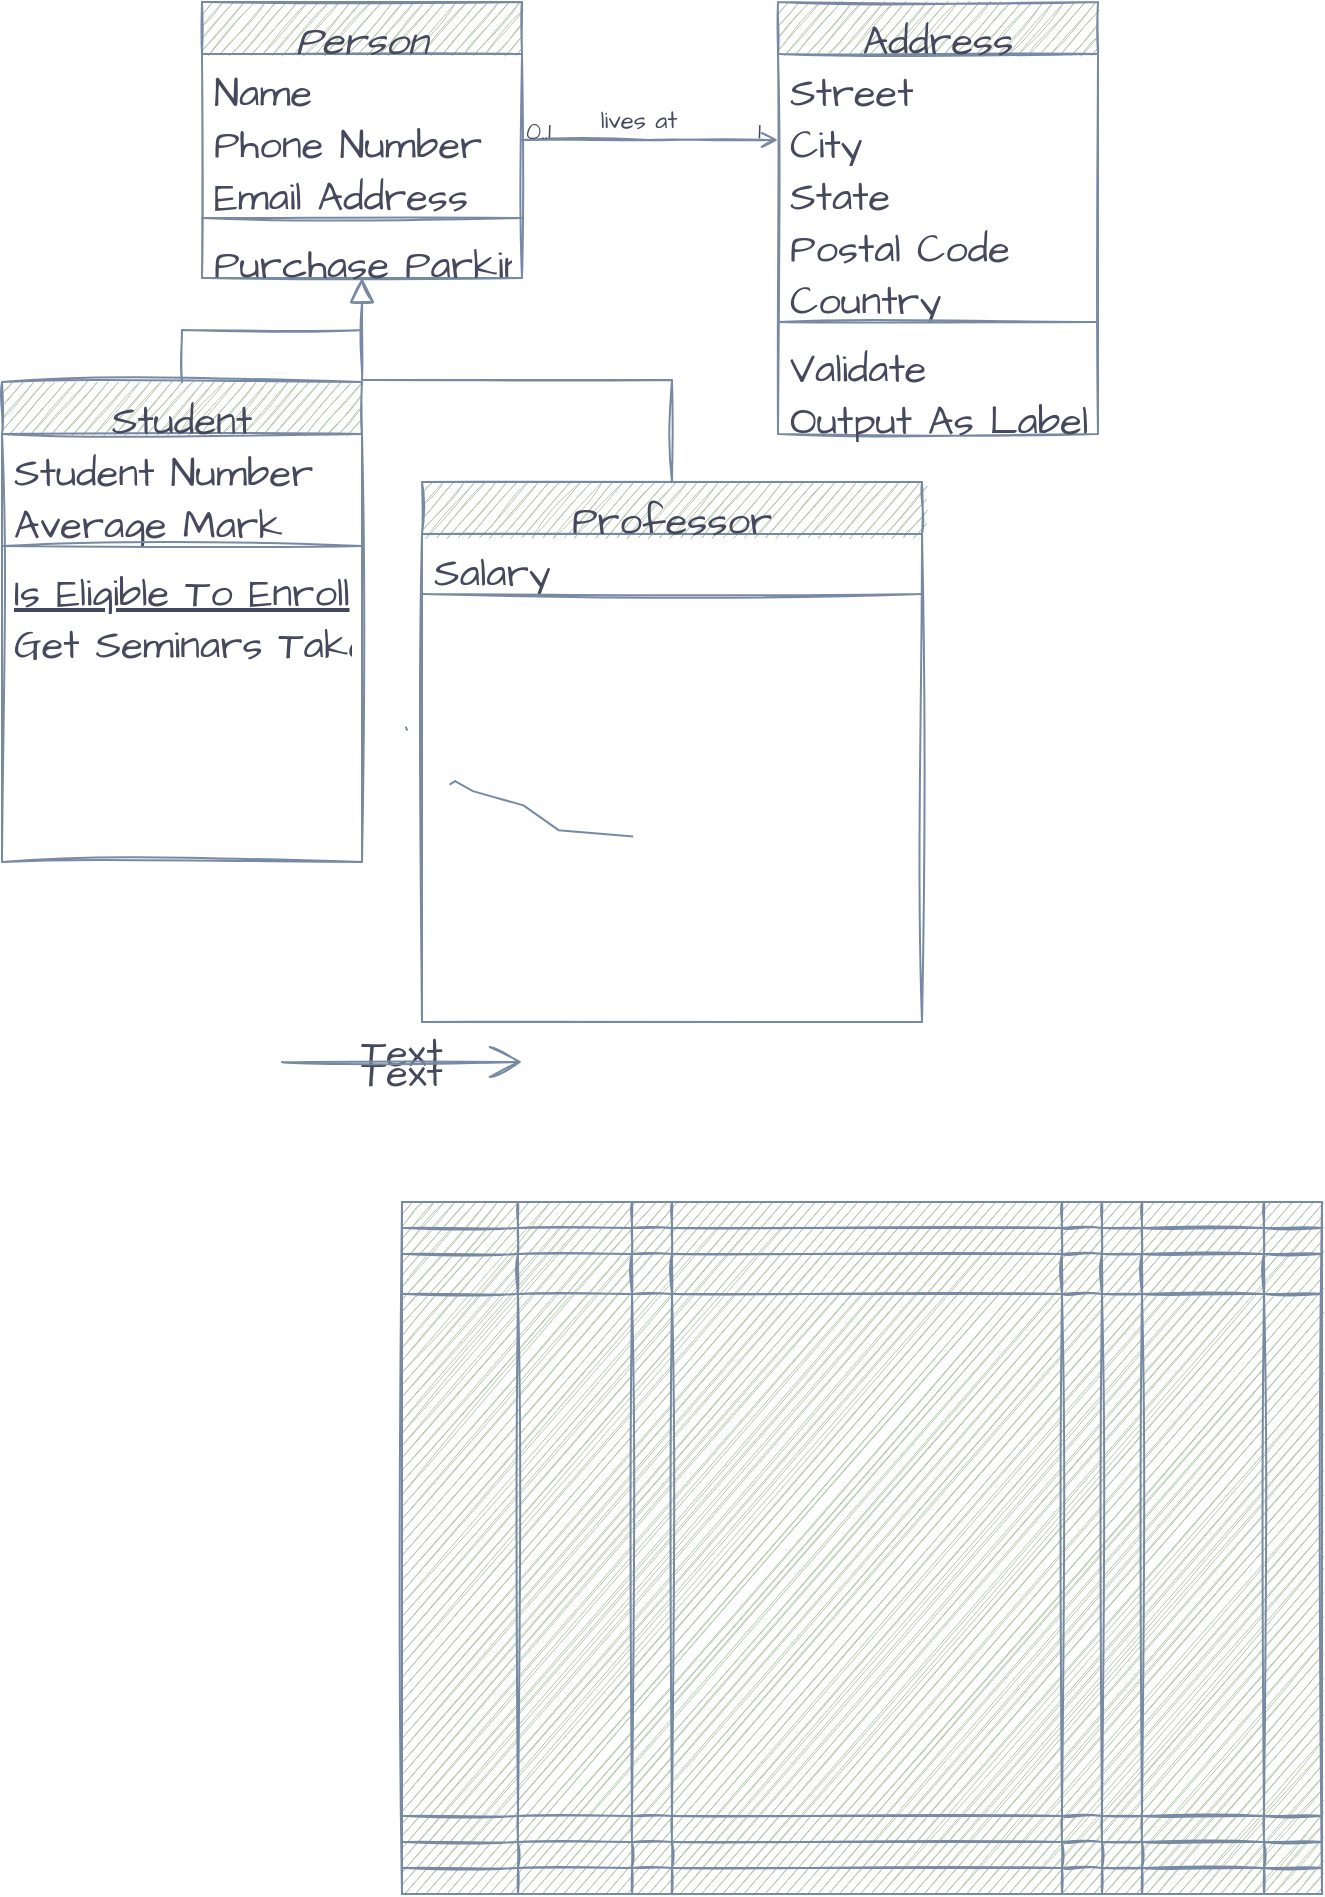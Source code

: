 <mxfile version="15.7.3" type="github"><diagram id="3AnfoG39trIWBw8HTr6-" name="Page-1"><mxGraphModel dx="668" dy="874" grid="1" gridSize="10" guides="1" tooltips="1" connect="1" arrows="1" fold="1" page="0" pageScale="1" pageWidth="827" pageHeight="1169" math="0" shadow="0"><root><mxCell id="0"/><mxCell id="1" parent="0"/><mxCell id="JZ79mbjJ0VrlyehofmFX-13" value="Person" style="swimlane;fontStyle=2;align=center;verticalAlign=top;childLayout=stackLayout;horizontal=1;startSize=26;horizontalStack=0;resizeParent=1;resizeLast=0;collapsible=1;marginBottom=0;rounded=0;shadow=0;strokeWidth=1;sketch=1;hachureGap=4;fontFamily=Architects Daughter;fontSource=https%3A%2F%2Ffonts.googleapis.com%2Fcss%3Ffamily%3DArchitects%2BDaughter;fontSize=20;fillColor=#B2C9AB;strokeColor=#788AA3;fontColor=#46495D;" parent="1" vertex="1"><mxGeometry x="180" y="-100" width="160" height="138" as="geometry"><mxRectangle x="230" y="140" width="160" height="26" as="alternateBounds"/></mxGeometry></mxCell><mxCell id="JZ79mbjJ0VrlyehofmFX-14" value="Name" style="text;align=left;verticalAlign=top;spacingLeft=4;spacingRight=4;overflow=hidden;rotatable=0;points=[[0,0.5],[1,0.5]];portConstraint=eastwest;sketch=1;hachureGap=4;fontFamily=Architects Daughter;fontSource=https%3A%2F%2Ffonts.googleapis.com%2Fcss%3Ffamily%3DArchitects%2BDaughter;fontSize=20;fontColor=#46495D;" parent="JZ79mbjJ0VrlyehofmFX-13" vertex="1"><mxGeometry y="26" width="160" height="26" as="geometry"/></mxCell><mxCell id="JZ79mbjJ0VrlyehofmFX-15" value="Phone Number" style="text;align=left;verticalAlign=top;spacingLeft=4;spacingRight=4;overflow=hidden;rotatable=0;points=[[0,0.5],[1,0.5]];portConstraint=eastwest;rounded=0;shadow=0;html=0;sketch=1;hachureGap=4;fontFamily=Architects Daughter;fontSource=https%3A%2F%2Ffonts.googleapis.com%2Fcss%3Ffamily%3DArchitects%2BDaughter;fontSize=20;fontColor=#46495D;" parent="JZ79mbjJ0VrlyehofmFX-13" vertex="1"><mxGeometry y="52" width="160" height="26" as="geometry"/></mxCell><mxCell id="JZ79mbjJ0VrlyehofmFX-16" value="Email Address" style="text;align=left;verticalAlign=top;spacingLeft=4;spacingRight=4;overflow=hidden;rotatable=0;points=[[0,0.5],[1,0.5]];portConstraint=eastwest;rounded=0;shadow=0;html=0;sketch=1;hachureGap=4;fontFamily=Architects Daughter;fontSource=https%3A%2F%2Ffonts.googleapis.com%2Fcss%3Ffamily%3DArchitects%2BDaughter;fontSize=20;fontColor=#46495D;" parent="JZ79mbjJ0VrlyehofmFX-13" vertex="1"><mxGeometry y="78" width="160" height="26" as="geometry"/></mxCell><mxCell id="JZ79mbjJ0VrlyehofmFX-17" value="" style="line;html=1;strokeWidth=1;align=left;verticalAlign=middle;spacingTop=-1;spacingLeft=3;spacingRight=3;rotatable=0;labelPosition=right;points=[];portConstraint=eastwest;sketch=1;hachureGap=4;fontFamily=Architects Daughter;fontSource=https%3A%2F%2Ffonts.googleapis.com%2Fcss%3Ffamily%3DArchitects%2BDaughter;fontSize=20;fillColor=#B2C9AB;strokeColor=#788AA3;fontColor=#46495D;" parent="JZ79mbjJ0VrlyehofmFX-13" vertex="1"><mxGeometry y="104" width="160" height="8" as="geometry"/></mxCell><mxCell id="JZ79mbjJ0VrlyehofmFX-18" value="Purchase Parking Pass" style="text;align=left;verticalAlign=top;spacingLeft=4;spacingRight=4;overflow=hidden;rotatable=0;points=[[0,0.5],[1,0.5]];portConstraint=eastwest;sketch=1;hachureGap=4;fontFamily=Architects Daughter;fontSource=https%3A%2F%2Ffonts.googleapis.com%2Fcss%3Ffamily%3DArchitects%2BDaughter;fontSize=20;fontColor=#46495D;" parent="JZ79mbjJ0VrlyehofmFX-13" vertex="1"><mxGeometry y="112" width="160" height="26" as="geometry"/></mxCell><mxCell id="JZ79mbjJ0VrlyehofmFX-19" value="Student" style="swimlane;fontStyle=0;align=center;verticalAlign=top;childLayout=stackLayout;horizontal=1;startSize=26;horizontalStack=0;resizeParent=1;resizeLast=0;collapsible=1;marginBottom=0;rounded=0;shadow=0;strokeWidth=1;sketch=1;hachureGap=4;fontFamily=Architects Daughter;fontSource=https%3A%2F%2Ffonts.googleapis.com%2Fcss%3Ffamily%3DArchitects%2BDaughter;fontSize=20;fillColor=#B2C9AB;strokeColor=#788AA3;fontColor=#46495D;" parent="1" vertex="1"><mxGeometry x="80" y="90" width="180" height="240" as="geometry"><mxRectangle x="130" y="380" width="160" height="26" as="alternateBounds"/></mxGeometry></mxCell><mxCell id="JZ79mbjJ0VrlyehofmFX-20" value="Student Number" style="text;align=left;verticalAlign=top;spacingLeft=4;spacingRight=4;overflow=hidden;rotatable=0;points=[[0,0.5],[1,0.5]];portConstraint=eastwest;sketch=1;hachureGap=4;fontFamily=Architects Daughter;fontSource=https%3A%2F%2Ffonts.googleapis.com%2Fcss%3Ffamily%3DArchitects%2BDaughter;fontSize=20;fontColor=#46495D;" parent="JZ79mbjJ0VrlyehofmFX-19" vertex="1"><mxGeometry y="26" width="180" height="26" as="geometry"/></mxCell><mxCell id="JZ79mbjJ0VrlyehofmFX-21" value="Average Mark" style="text;align=left;verticalAlign=top;spacingLeft=4;spacingRight=4;overflow=hidden;rotatable=0;points=[[0,0.5],[1,0.5]];portConstraint=eastwest;rounded=0;shadow=0;html=0;sketch=1;hachureGap=4;fontFamily=Architects Daughter;fontSource=https%3A%2F%2Ffonts.googleapis.com%2Fcss%3Ffamily%3DArchitects%2BDaughter;fontSize=20;fontColor=#46495D;" parent="JZ79mbjJ0VrlyehofmFX-19" vertex="1"><mxGeometry y="52" width="180" height="26" as="geometry"/></mxCell><mxCell id="JZ79mbjJ0VrlyehofmFX-22" value="" style="line;html=1;strokeWidth=1;align=left;verticalAlign=middle;spacingTop=-1;spacingLeft=3;spacingRight=3;rotatable=0;labelPosition=right;points=[];portConstraint=eastwest;sketch=1;hachureGap=4;fontFamily=Architects Daughter;fontSource=https%3A%2F%2Ffonts.googleapis.com%2Fcss%3Ffamily%3DArchitects%2BDaughter;fontSize=20;fillColor=#B2C9AB;strokeColor=#788AA3;fontColor=#46495D;" parent="JZ79mbjJ0VrlyehofmFX-19" vertex="1"><mxGeometry y="78" width="180" height="8" as="geometry"/></mxCell><mxCell id="JZ79mbjJ0VrlyehofmFX-23" value="Is Eligible To Enroll" style="text;align=left;verticalAlign=top;spacingLeft=4;spacingRight=4;overflow=hidden;rotatable=0;points=[[0,0.5],[1,0.5]];portConstraint=eastwest;fontStyle=4;sketch=1;hachureGap=4;fontFamily=Architects Daughter;fontSource=https%3A%2F%2Ffonts.googleapis.com%2Fcss%3Ffamily%3DArchitects%2BDaughter;fontSize=20;fontColor=#46495D;" parent="JZ79mbjJ0VrlyehofmFX-19" vertex="1"><mxGeometry y="86" width="180" height="26" as="geometry"/></mxCell><mxCell id="JZ79mbjJ0VrlyehofmFX-24" value="Get Seminars Taken" style="text;align=left;verticalAlign=top;spacingLeft=4;spacingRight=4;overflow=hidden;rotatable=0;points=[[0,0.5],[1,0.5]];portConstraint=eastwest;sketch=1;hachureGap=4;fontFamily=Architects Daughter;fontSource=https%3A%2F%2Ffonts.googleapis.com%2Fcss%3Ffamily%3DArchitects%2BDaughter;fontSize=20;fontColor=#46495D;" parent="JZ79mbjJ0VrlyehofmFX-19" vertex="1"><mxGeometry y="112" width="180" height="26" as="geometry"/></mxCell><mxCell id="JZ79mbjJ0VrlyehofmFX-25" value="" style="endArrow=block;endSize=10;endFill=0;shadow=0;strokeWidth=1;rounded=0;edgeStyle=elbowEdgeStyle;elbow=vertical;sketch=1;hachureGap=4;fontFamily=Architects Daughter;fontSource=https%3A%2F%2Ffonts.googleapis.com%2Fcss%3Ffamily%3DArchitects%2BDaughter;fontSize=16;strokeColor=#788AA3;fontColor=#46495D;" parent="1" source="JZ79mbjJ0VrlyehofmFX-19" target="JZ79mbjJ0VrlyehofmFX-13" edge="1"><mxGeometry width="160" relative="1" as="geometry"><mxPoint x="160" y="-17" as="sourcePoint"/><mxPoint x="160" y="-17" as="targetPoint"/></mxGeometry></mxCell><mxCell id="JZ79mbjJ0VrlyehofmFX-26" value="Professor" style="swimlane;fontStyle=0;align=center;verticalAlign=top;childLayout=stackLayout;horizontal=1;startSize=26;horizontalStack=0;resizeParent=1;resizeLast=0;collapsible=1;marginBottom=0;rounded=0;shadow=0;strokeWidth=1;sketch=1;hachureGap=4;fontFamily=Architects Daughter;fontSource=https%3A%2F%2Ffonts.googleapis.com%2Fcss%3Ffamily%3DArchitects%2BDaughter;fontSize=20;fillColor=#B2C9AB;strokeColor=#788AA3;fontColor=#46495D;" parent="1" vertex="1"><mxGeometry x="290" y="140" width="250" height="270" as="geometry"><mxRectangle x="340" y="380" width="170" height="26" as="alternateBounds"/></mxGeometry></mxCell><mxCell id="JZ79mbjJ0VrlyehofmFX-27" value="Salary" style="text;align=left;verticalAlign=top;spacingLeft=4;spacingRight=4;overflow=hidden;rotatable=0;points=[[0,0.5],[1,0.5]];portConstraint=eastwest;sketch=1;hachureGap=4;fontFamily=Architects Daughter;fontSource=https%3A%2F%2Ffonts.googleapis.com%2Fcss%3Ffamily%3DArchitects%2BDaughter;fontSize=20;fontColor=#46495D;" parent="JZ79mbjJ0VrlyehofmFX-26" vertex="1"><mxGeometry y="26" width="250" height="26" as="geometry"/></mxCell><mxCell id="JZ79mbjJ0VrlyehofmFX-28" value="" style="line;html=1;strokeWidth=1;align=left;verticalAlign=middle;spacingTop=-1;spacingLeft=3;spacingRight=3;rotatable=0;labelPosition=right;points=[];portConstraint=eastwest;sketch=1;hachureGap=4;fontFamily=Architects Daughter;fontSource=https%3A%2F%2Ffonts.googleapis.com%2Fcss%3Ffamily%3DArchitects%2BDaughter;fontSize=20;fillColor=#B2C9AB;strokeColor=#788AA3;fontColor=#46495D;" parent="JZ79mbjJ0VrlyehofmFX-26" vertex="1"><mxGeometry y="52" width="250" height="8" as="geometry"/></mxCell><mxCell id="JZ79mbjJ0VrlyehofmFX-29" value="" style="endArrow=block;endSize=10;endFill=0;shadow=0;strokeWidth=1;rounded=0;edgeStyle=elbowEdgeStyle;elbow=vertical;sketch=1;hachureGap=4;fontFamily=Architects Daughter;fontSource=https%3A%2F%2Ffonts.googleapis.com%2Fcss%3Ffamily%3DArchitects%2BDaughter;fontSize=16;strokeColor=#788AA3;fontColor=#46495D;" parent="1" source="JZ79mbjJ0VrlyehofmFX-26" target="JZ79mbjJ0VrlyehofmFX-13" edge="1"><mxGeometry width="160" relative="1" as="geometry"><mxPoint x="170" y="153" as="sourcePoint"/><mxPoint x="270" y="51" as="targetPoint"/></mxGeometry></mxCell><mxCell id="JZ79mbjJ0VrlyehofmFX-30" value="Address" style="swimlane;fontStyle=0;align=center;verticalAlign=top;childLayout=stackLayout;horizontal=1;startSize=26;horizontalStack=0;resizeParent=1;resizeLast=0;collapsible=1;marginBottom=0;rounded=0;shadow=0;strokeWidth=1;sketch=1;hachureGap=4;fontFamily=Architects Daughter;fontSource=https%3A%2F%2Ffonts.googleapis.com%2Fcss%3Ffamily%3DArchitects%2BDaughter;fontSize=20;fillColor=#B2C9AB;strokeColor=#788AA3;fontColor=#46495D;" parent="1" vertex="1"><mxGeometry x="468" y="-100" width="160" height="216" as="geometry"><mxRectangle x="550" y="140" width="160" height="26" as="alternateBounds"/></mxGeometry></mxCell><mxCell id="JZ79mbjJ0VrlyehofmFX-31" value="Street" style="text;align=left;verticalAlign=top;spacingLeft=4;spacingRight=4;overflow=hidden;rotatable=0;points=[[0,0.5],[1,0.5]];portConstraint=eastwest;sketch=1;hachureGap=4;fontFamily=Architects Daughter;fontSource=https%3A%2F%2Ffonts.googleapis.com%2Fcss%3Ffamily%3DArchitects%2BDaughter;fontSize=20;fontColor=#46495D;" parent="JZ79mbjJ0VrlyehofmFX-30" vertex="1"><mxGeometry y="26" width="160" height="26" as="geometry"/></mxCell><mxCell id="JZ79mbjJ0VrlyehofmFX-32" value="City" style="text;align=left;verticalAlign=top;spacingLeft=4;spacingRight=4;overflow=hidden;rotatable=0;points=[[0,0.5],[1,0.5]];portConstraint=eastwest;rounded=0;shadow=0;html=0;sketch=1;hachureGap=4;fontFamily=Architects Daughter;fontSource=https%3A%2F%2Ffonts.googleapis.com%2Fcss%3Ffamily%3DArchitects%2BDaughter;fontSize=20;fontColor=#46495D;" parent="JZ79mbjJ0VrlyehofmFX-30" vertex="1"><mxGeometry y="52" width="160" height="26" as="geometry"/></mxCell><mxCell id="JZ79mbjJ0VrlyehofmFX-33" value="State" style="text;align=left;verticalAlign=top;spacingLeft=4;spacingRight=4;overflow=hidden;rotatable=0;points=[[0,0.5],[1,0.5]];portConstraint=eastwest;rounded=0;shadow=0;html=0;sketch=1;hachureGap=4;fontFamily=Architects Daughter;fontSource=https%3A%2F%2Ffonts.googleapis.com%2Fcss%3Ffamily%3DArchitects%2BDaughter;fontSize=20;fontColor=#46495D;" parent="JZ79mbjJ0VrlyehofmFX-30" vertex="1"><mxGeometry y="78" width="160" height="26" as="geometry"/></mxCell><mxCell id="JZ79mbjJ0VrlyehofmFX-34" value="Postal Code" style="text;align=left;verticalAlign=top;spacingLeft=4;spacingRight=4;overflow=hidden;rotatable=0;points=[[0,0.5],[1,0.5]];portConstraint=eastwest;rounded=0;shadow=0;html=0;sketch=1;hachureGap=4;fontFamily=Architects Daughter;fontSource=https%3A%2F%2Ffonts.googleapis.com%2Fcss%3Ffamily%3DArchitects%2BDaughter;fontSize=20;fontColor=#46495D;" parent="JZ79mbjJ0VrlyehofmFX-30" vertex="1"><mxGeometry y="104" width="160" height="26" as="geometry"/></mxCell><mxCell id="JZ79mbjJ0VrlyehofmFX-35" value="Country" style="text;align=left;verticalAlign=top;spacingLeft=4;spacingRight=4;overflow=hidden;rotatable=0;points=[[0,0.5],[1,0.5]];portConstraint=eastwest;rounded=0;shadow=0;html=0;sketch=1;hachureGap=4;fontFamily=Architects Daughter;fontSource=https%3A%2F%2Ffonts.googleapis.com%2Fcss%3Ffamily%3DArchitects%2BDaughter;fontSize=20;fontColor=#46495D;" parent="JZ79mbjJ0VrlyehofmFX-30" vertex="1"><mxGeometry y="130" width="160" height="26" as="geometry"/></mxCell><mxCell id="JZ79mbjJ0VrlyehofmFX-36" value="" style="line;html=1;strokeWidth=1;align=left;verticalAlign=middle;spacingTop=-1;spacingLeft=3;spacingRight=3;rotatable=0;labelPosition=right;points=[];portConstraint=eastwest;sketch=1;hachureGap=4;fontFamily=Architects Daughter;fontSource=https%3A%2F%2Ffonts.googleapis.com%2Fcss%3Ffamily%3DArchitects%2BDaughter;fontSize=20;fillColor=#B2C9AB;strokeColor=#788AA3;fontColor=#46495D;" parent="JZ79mbjJ0VrlyehofmFX-30" vertex="1"><mxGeometry y="156" width="160" height="8" as="geometry"/></mxCell><mxCell id="JZ79mbjJ0VrlyehofmFX-37" value="Validate" style="text;align=left;verticalAlign=top;spacingLeft=4;spacingRight=4;overflow=hidden;rotatable=0;points=[[0,0.5],[1,0.5]];portConstraint=eastwest;sketch=1;hachureGap=4;fontFamily=Architects Daughter;fontSource=https%3A%2F%2Ffonts.googleapis.com%2Fcss%3Ffamily%3DArchitects%2BDaughter;fontSize=20;fontColor=#46495D;" parent="JZ79mbjJ0VrlyehofmFX-30" vertex="1"><mxGeometry y="164" width="160" height="26" as="geometry"/></mxCell><mxCell id="JZ79mbjJ0VrlyehofmFX-38" value="Output As Label" style="text;align=left;verticalAlign=top;spacingLeft=4;spacingRight=4;overflow=hidden;rotatable=0;points=[[0,0.5],[1,0.5]];portConstraint=eastwest;sketch=1;hachureGap=4;fontFamily=Architects Daughter;fontSource=https%3A%2F%2Ffonts.googleapis.com%2Fcss%3Ffamily%3DArchitects%2BDaughter;fontSize=20;fontColor=#46495D;" parent="JZ79mbjJ0VrlyehofmFX-30" vertex="1"><mxGeometry y="190" width="160" height="26" as="geometry"/></mxCell><mxCell id="JZ79mbjJ0VrlyehofmFX-39" value="" style="endArrow=open;shadow=0;strokeWidth=1;rounded=0;endFill=1;edgeStyle=elbowEdgeStyle;elbow=vertical;sketch=1;hachureGap=4;fontFamily=Architects Daughter;fontSource=https%3A%2F%2Ffonts.googleapis.com%2Fcss%3Ffamily%3DArchitects%2BDaughter;fontSize=16;strokeColor=#788AA3;fontColor=#46495D;" parent="1" source="JZ79mbjJ0VrlyehofmFX-13" target="JZ79mbjJ0VrlyehofmFX-30" edge="1"><mxGeometry x="0.5" y="41" relative="1" as="geometry"><mxPoint x="340" y="-28" as="sourcePoint"/><mxPoint x="500" y="-28" as="targetPoint"/><mxPoint x="-40" y="32" as="offset"/></mxGeometry></mxCell><mxCell id="JZ79mbjJ0VrlyehofmFX-40" value="0..1" style="resizable=0;align=left;verticalAlign=bottom;labelBackgroundColor=none;fontSize=12;sketch=1;hachureGap=4;fontFamily=Architects Daughter;fontSource=https%3A%2F%2Ffonts.googleapis.com%2Fcss%3Ffamily%3DArchitects%2BDaughter;fillColor=#B2C9AB;strokeColor=#788AA3;fontColor=#46495D;" parent="JZ79mbjJ0VrlyehofmFX-39" connectable="0" vertex="1"><mxGeometry x="-1" relative="1" as="geometry"><mxPoint y="4" as="offset"/></mxGeometry></mxCell><mxCell id="JZ79mbjJ0VrlyehofmFX-41" value="1" style="resizable=0;align=right;verticalAlign=bottom;labelBackgroundColor=none;fontSize=12;sketch=1;hachureGap=4;fontFamily=Architects Daughter;fontSource=https%3A%2F%2Ffonts.googleapis.com%2Fcss%3Ffamily%3DArchitects%2BDaughter;fillColor=#B2C9AB;strokeColor=#788AA3;fontColor=#46495D;" parent="JZ79mbjJ0VrlyehofmFX-39" connectable="0" vertex="1"><mxGeometry x="1" relative="1" as="geometry"><mxPoint x="-7" y="4" as="offset"/></mxGeometry></mxCell><mxCell id="JZ79mbjJ0VrlyehofmFX-42" value="lives at" style="text;html=1;resizable=0;points=[];;align=center;verticalAlign=middle;labelBackgroundColor=none;rounded=0;shadow=0;strokeWidth=1;fontSize=12;sketch=1;hachureGap=4;fontFamily=Architects Daughter;fontSource=https%3A%2F%2Ffonts.googleapis.com%2Fcss%3Ffamily%3DArchitects%2BDaughter;fontColor=#46495D;" parent="JZ79mbjJ0VrlyehofmFX-39" vertex="1" connectable="0"><mxGeometry x="0.5" y="49" relative="1" as="geometry"><mxPoint x="-38" y="40" as="offset"/></mxGeometry></mxCell><mxCell id="JZ79mbjJ0VrlyehofmFX-43" value="" style="shape=table;startSize=0;container=1;collapsible=0;childLayout=tableLayout;rounded=0;sketch=1;hachureGap=4;fontFamily=Architects Daughter;fontSource=https%3A%2F%2Ffonts.googleapis.com%2Fcss%3Ffamily%3DArchitects%2BDaughter;fontSize=20;fontColor=#46495D;strokeColor=#788AA3;fillColor=#B2C9AB;" parent="1" vertex="1"><mxGeometry x="280" y="500" width="460" height="346" as="geometry"/></mxCell><mxCell id="JZ79mbjJ0VrlyehofmFX-44" value="" style="shape=partialRectangle;collapsible=0;dropTarget=0;pointerEvents=0;fillColor=none;top=0;left=0;bottom=0;right=0;points=[[0,0.5],[1,0.5]];portConstraint=eastwest;rounded=0;sketch=1;hachureGap=4;fontFamily=Architects Daughter;fontSource=https%3A%2F%2Ffonts.googleapis.com%2Fcss%3Ffamily%3DArchitects%2BDaughter;fontSize=20;fontColor=#46495D;strokeColor=#788AA3;" parent="JZ79mbjJ0VrlyehofmFX-43" vertex="1"><mxGeometry width="460" height="13" as="geometry"/></mxCell><mxCell id="JZ79mbjJ0VrlyehofmFX-45" value="" style="shape=partialRectangle;html=1;whiteSpace=wrap;connectable=0;overflow=hidden;fillColor=none;top=0;left=0;bottom=0;right=0;pointerEvents=1;rounded=0;sketch=1;hachureGap=4;fontFamily=Architects Daughter;fontSource=https%3A%2F%2Ffonts.googleapis.com%2Fcss%3Ffamily%3DArchitects%2BDaughter;fontSize=20;fontColor=#46495D;strokeColor=#788AA3;" parent="JZ79mbjJ0VrlyehofmFX-44" vertex="1"><mxGeometry width="58" height="13" as="geometry"><mxRectangle width="58" height="13" as="alternateBounds"/></mxGeometry></mxCell><mxCell id="JZ79mbjJ0VrlyehofmFX-46" value="" style="shape=partialRectangle;html=1;whiteSpace=wrap;connectable=0;overflow=hidden;fillColor=none;top=0;left=0;bottom=0;right=0;pointerEvents=1;rounded=0;sketch=1;hachureGap=4;fontFamily=Architects Daughter;fontSource=https%3A%2F%2Ffonts.googleapis.com%2Fcss%3Ffamily%3DArchitects%2BDaughter;fontSize=20;fontColor=#46495D;strokeColor=#788AA3;" parent="JZ79mbjJ0VrlyehofmFX-44" vertex="1"><mxGeometry x="58" width="57" height="13" as="geometry"><mxRectangle width="57" height="13" as="alternateBounds"/></mxGeometry></mxCell><mxCell id="JZ79mbjJ0VrlyehofmFX-47" value="" style="shape=partialRectangle;html=1;whiteSpace=wrap;connectable=0;overflow=hidden;fillColor=none;top=0;left=0;bottom=0;right=0;pointerEvents=1;rounded=0;sketch=1;hachureGap=4;fontFamily=Architects Daughter;fontSource=https%3A%2F%2Ffonts.googleapis.com%2Fcss%3Ffamily%3DArchitects%2BDaughter;fontSize=20;fontColor=#46495D;strokeColor=#788AA3;" parent="JZ79mbjJ0VrlyehofmFX-44" vertex="1"><mxGeometry x="115" width="20" height="13" as="geometry"><mxRectangle width="20" height="13" as="alternateBounds"/></mxGeometry></mxCell><mxCell id="JZ79mbjJ0VrlyehofmFX-48" value="" style="shape=partialRectangle;html=1;whiteSpace=wrap;connectable=0;overflow=hidden;fillColor=none;top=0;left=0;bottom=0;right=0;pointerEvents=1;rounded=0;sketch=1;hachureGap=4;fontFamily=Architects Daughter;fontSource=https%3A%2F%2Ffonts.googleapis.com%2Fcss%3Ffamily%3DArchitects%2BDaughter;fontSize=20;fontColor=#46495D;strokeColor=#788AA3;" parent="JZ79mbjJ0VrlyehofmFX-44" vertex="1"><mxGeometry x="135" width="195" height="13" as="geometry"><mxRectangle width="195" height="13" as="alternateBounds"/></mxGeometry></mxCell><mxCell id="JZ79mbjJ0VrlyehofmFX-49" value="" style="shape=partialRectangle;html=1;whiteSpace=wrap;connectable=0;overflow=hidden;fillColor=none;top=0;left=0;bottom=0;right=0;pointerEvents=1;rounded=0;sketch=1;hachureGap=4;fontFamily=Architects Daughter;fontSource=https%3A%2F%2Ffonts.googleapis.com%2Fcss%3Ffamily%3DArchitects%2BDaughter;fontSize=20;fontColor=#46495D;strokeColor=#788AA3;" parent="JZ79mbjJ0VrlyehofmFX-44" vertex="1"><mxGeometry x="330" width="20" height="13" as="geometry"><mxRectangle width="20" height="13" as="alternateBounds"/></mxGeometry></mxCell><mxCell id="JZ79mbjJ0VrlyehofmFX-50" value="" style="shape=partialRectangle;html=1;whiteSpace=wrap;connectable=0;overflow=hidden;fillColor=none;top=0;left=0;bottom=0;right=0;pointerEvents=1;rounded=0;sketch=1;hachureGap=4;fontFamily=Architects Daughter;fontSource=https%3A%2F%2Ffonts.googleapis.com%2Fcss%3Ffamily%3DArchitects%2BDaughter;fontSize=20;fontColor=#46495D;strokeColor=#788AA3;" parent="JZ79mbjJ0VrlyehofmFX-44" vertex="1"><mxGeometry x="350" width="20" height="13" as="geometry"><mxRectangle width="20" height="13" as="alternateBounds"/></mxGeometry></mxCell><mxCell id="JZ79mbjJ0VrlyehofmFX-51" value="" style="shape=partialRectangle;html=1;whiteSpace=wrap;connectable=0;overflow=hidden;fillColor=none;top=0;left=0;bottom=0;right=0;pointerEvents=1;rounded=0;sketch=1;hachureGap=4;fontFamily=Architects Daughter;fontSource=https%3A%2F%2Ffonts.googleapis.com%2Fcss%3Ffamily%3DArchitects%2BDaughter;fontSize=20;fontColor=#46495D;strokeColor=#788AA3;" parent="JZ79mbjJ0VrlyehofmFX-44" vertex="1"><mxGeometry x="370" width="61" height="13" as="geometry"><mxRectangle width="61" height="13" as="alternateBounds"/></mxGeometry></mxCell><mxCell id="JZ79mbjJ0VrlyehofmFX-52" value="" style="shape=partialRectangle;html=1;whiteSpace=wrap;connectable=0;overflow=hidden;fillColor=none;top=0;left=0;bottom=0;right=0;pointerEvents=1;rounded=0;sketch=1;hachureGap=4;fontFamily=Architects Daughter;fontSource=https%3A%2F%2Ffonts.googleapis.com%2Fcss%3Ffamily%3DArchitects%2BDaughter;fontSize=20;fontColor=#46495D;strokeColor=#788AA3;" parent="JZ79mbjJ0VrlyehofmFX-44" vertex="1"><mxGeometry x="431" width="29" height="13" as="geometry"><mxRectangle width="29" height="13" as="alternateBounds"/></mxGeometry></mxCell><mxCell id="JZ79mbjJ0VrlyehofmFX-53" value="" style="shape=partialRectangle;collapsible=0;dropTarget=0;pointerEvents=0;fillColor=none;top=0;left=0;bottom=0;right=0;points=[[0,0.5],[1,0.5]];portConstraint=eastwest;rounded=0;sketch=1;hachureGap=4;fontFamily=Architects Daughter;fontSource=https%3A%2F%2Ffonts.googleapis.com%2Fcss%3Ffamily%3DArchitects%2BDaughter;fontSize=20;fontColor=#46495D;strokeColor=#788AA3;" parent="JZ79mbjJ0VrlyehofmFX-43" vertex="1"><mxGeometry y="13" width="460" height="13" as="geometry"/></mxCell><mxCell id="JZ79mbjJ0VrlyehofmFX-54" value="" style="shape=partialRectangle;html=1;whiteSpace=wrap;connectable=0;overflow=hidden;fillColor=none;top=0;left=0;bottom=0;right=0;pointerEvents=1;rounded=0;sketch=1;hachureGap=4;fontFamily=Architects Daughter;fontSource=https%3A%2F%2Ffonts.googleapis.com%2Fcss%3Ffamily%3DArchitects%2BDaughter;fontSize=20;fontColor=#46495D;strokeColor=#788AA3;" parent="JZ79mbjJ0VrlyehofmFX-53" vertex="1"><mxGeometry width="58" height="13" as="geometry"><mxRectangle width="58" height="13" as="alternateBounds"/></mxGeometry></mxCell><mxCell id="JZ79mbjJ0VrlyehofmFX-55" value="" style="shape=partialRectangle;html=1;whiteSpace=wrap;connectable=0;overflow=hidden;fillColor=none;top=0;left=0;bottom=0;right=0;pointerEvents=1;rounded=0;sketch=1;hachureGap=4;fontFamily=Architects Daughter;fontSource=https%3A%2F%2Ffonts.googleapis.com%2Fcss%3Ffamily%3DArchitects%2BDaughter;fontSize=20;fontColor=#46495D;strokeColor=#788AA3;" parent="JZ79mbjJ0VrlyehofmFX-53" vertex="1"><mxGeometry x="58" width="57" height="13" as="geometry"><mxRectangle width="57" height="13" as="alternateBounds"/></mxGeometry></mxCell><mxCell id="JZ79mbjJ0VrlyehofmFX-56" value="" style="shape=partialRectangle;html=1;whiteSpace=wrap;connectable=0;overflow=hidden;fillColor=none;top=0;left=0;bottom=0;right=0;pointerEvents=1;rounded=0;sketch=1;hachureGap=4;fontFamily=Architects Daughter;fontSource=https%3A%2F%2Ffonts.googleapis.com%2Fcss%3Ffamily%3DArchitects%2BDaughter;fontSize=20;fontColor=#46495D;strokeColor=#788AA3;" parent="JZ79mbjJ0VrlyehofmFX-53" vertex="1"><mxGeometry x="115" width="20" height="13" as="geometry"><mxRectangle width="20" height="13" as="alternateBounds"/></mxGeometry></mxCell><mxCell id="JZ79mbjJ0VrlyehofmFX-57" value="" style="shape=partialRectangle;html=1;whiteSpace=wrap;connectable=0;overflow=hidden;fillColor=none;top=0;left=0;bottom=0;right=0;pointerEvents=1;rounded=0;sketch=1;hachureGap=4;fontFamily=Architects Daughter;fontSource=https%3A%2F%2Ffonts.googleapis.com%2Fcss%3Ffamily%3DArchitects%2BDaughter;fontSize=20;fontColor=#46495D;strokeColor=#788AA3;" parent="JZ79mbjJ0VrlyehofmFX-53" vertex="1"><mxGeometry x="135" width="195" height="13" as="geometry"><mxRectangle width="195" height="13" as="alternateBounds"/></mxGeometry></mxCell><mxCell id="JZ79mbjJ0VrlyehofmFX-58" value="" style="shape=partialRectangle;html=1;whiteSpace=wrap;connectable=0;overflow=hidden;fillColor=none;top=0;left=0;bottom=0;right=0;pointerEvents=1;rounded=0;sketch=1;hachureGap=4;fontFamily=Architects Daughter;fontSource=https%3A%2F%2Ffonts.googleapis.com%2Fcss%3Ffamily%3DArchitects%2BDaughter;fontSize=20;fontColor=#46495D;strokeColor=#788AA3;" parent="JZ79mbjJ0VrlyehofmFX-53" vertex="1"><mxGeometry x="330" width="20" height="13" as="geometry"><mxRectangle width="20" height="13" as="alternateBounds"/></mxGeometry></mxCell><mxCell id="JZ79mbjJ0VrlyehofmFX-59" value="" style="shape=partialRectangle;html=1;whiteSpace=wrap;connectable=0;overflow=hidden;fillColor=none;top=0;left=0;bottom=0;right=0;pointerEvents=1;rounded=0;sketch=1;hachureGap=4;fontFamily=Architects Daughter;fontSource=https%3A%2F%2Ffonts.googleapis.com%2Fcss%3Ffamily%3DArchitects%2BDaughter;fontSize=20;fontColor=#46495D;strokeColor=#788AA3;" parent="JZ79mbjJ0VrlyehofmFX-53" vertex="1"><mxGeometry x="350" width="20" height="13" as="geometry"><mxRectangle width="20" height="13" as="alternateBounds"/></mxGeometry></mxCell><mxCell id="JZ79mbjJ0VrlyehofmFX-60" value="" style="shape=partialRectangle;html=1;whiteSpace=wrap;connectable=0;overflow=hidden;fillColor=none;top=0;left=0;bottom=0;right=0;pointerEvents=1;rounded=0;sketch=1;hachureGap=4;fontFamily=Architects Daughter;fontSource=https%3A%2F%2Ffonts.googleapis.com%2Fcss%3Ffamily%3DArchitects%2BDaughter;fontSize=20;fontColor=#46495D;strokeColor=#788AA3;" parent="JZ79mbjJ0VrlyehofmFX-53" vertex="1"><mxGeometry x="370" width="61" height="13" as="geometry"><mxRectangle width="61" height="13" as="alternateBounds"/></mxGeometry></mxCell><mxCell id="JZ79mbjJ0VrlyehofmFX-61" value="" style="shape=partialRectangle;html=1;whiteSpace=wrap;connectable=0;overflow=hidden;fillColor=none;top=0;left=0;bottom=0;right=0;pointerEvents=1;rounded=0;sketch=1;hachureGap=4;fontFamily=Architects Daughter;fontSource=https%3A%2F%2Ffonts.googleapis.com%2Fcss%3Ffamily%3DArchitects%2BDaughter;fontSize=20;fontColor=#46495D;strokeColor=#788AA3;" parent="JZ79mbjJ0VrlyehofmFX-53" vertex="1"><mxGeometry x="431" width="29" height="13" as="geometry"><mxRectangle width="29" height="13" as="alternateBounds"/></mxGeometry></mxCell><mxCell id="JZ79mbjJ0VrlyehofmFX-62" value="" style="shape=partialRectangle;collapsible=0;dropTarget=0;pointerEvents=0;fillColor=none;top=0;left=0;bottom=0;right=0;points=[[0,0.5],[1,0.5]];portConstraint=eastwest;rounded=0;sketch=1;hachureGap=4;fontFamily=Architects Daughter;fontSource=https%3A%2F%2Ffonts.googleapis.com%2Fcss%3Ffamily%3DArchitects%2BDaughter;fontSize=20;fontColor=#46495D;strokeColor=#788AA3;" parent="JZ79mbjJ0VrlyehofmFX-43" vertex="1"><mxGeometry y="26" width="460" height="20" as="geometry"/></mxCell><mxCell id="JZ79mbjJ0VrlyehofmFX-63" value="" style="shape=partialRectangle;html=1;whiteSpace=wrap;connectable=0;overflow=hidden;fillColor=none;top=0;left=0;bottom=0;right=0;pointerEvents=1;rounded=0;sketch=1;hachureGap=4;fontFamily=Architects Daughter;fontSource=https%3A%2F%2Ffonts.googleapis.com%2Fcss%3Ffamily%3DArchitects%2BDaughter;fontSize=20;fontColor=#46495D;strokeColor=#788AA3;" parent="JZ79mbjJ0VrlyehofmFX-62" vertex="1"><mxGeometry width="58" height="20" as="geometry"><mxRectangle width="58" height="20" as="alternateBounds"/></mxGeometry></mxCell><mxCell id="JZ79mbjJ0VrlyehofmFX-64" value="" style="shape=partialRectangle;html=1;whiteSpace=wrap;connectable=0;overflow=hidden;fillColor=none;top=0;left=0;bottom=0;right=0;pointerEvents=1;rounded=0;sketch=1;hachureGap=4;fontFamily=Architects Daughter;fontSource=https%3A%2F%2Ffonts.googleapis.com%2Fcss%3Ffamily%3DArchitects%2BDaughter;fontSize=20;fontColor=#46495D;strokeColor=#788AA3;" parent="JZ79mbjJ0VrlyehofmFX-62" vertex="1"><mxGeometry x="58" width="57" height="20" as="geometry"><mxRectangle width="57" height="20" as="alternateBounds"/></mxGeometry></mxCell><mxCell id="JZ79mbjJ0VrlyehofmFX-65" value="" style="shape=partialRectangle;html=1;whiteSpace=wrap;connectable=0;overflow=hidden;fillColor=none;top=0;left=0;bottom=0;right=0;pointerEvents=1;rounded=0;sketch=1;hachureGap=4;fontFamily=Architects Daughter;fontSource=https%3A%2F%2Ffonts.googleapis.com%2Fcss%3Ffamily%3DArchitects%2BDaughter;fontSize=20;fontColor=#46495D;strokeColor=#788AA3;" parent="JZ79mbjJ0VrlyehofmFX-62" vertex="1"><mxGeometry x="115" width="20" height="20" as="geometry"><mxRectangle width="20" height="20" as="alternateBounds"/></mxGeometry></mxCell><mxCell id="JZ79mbjJ0VrlyehofmFX-66" value="" style="shape=partialRectangle;html=1;whiteSpace=wrap;connectable=0;overflow=hidden;fillColor=none;top=0;left=0;bottom=0;right=0;pointerEvents=1;rounded=0;sketch=1;hachureGap=4;fontFamily=Architects Daughter;fontSource=https%3A%2F%2Ffonts.googleapis.com%2Fcss%3Ffamily%3DArchitects%2BDaughter;fontSize=20;fontColor=#46495D;strokeColor=#788AA3;" parent="JZ79mbjJ0VrlyehofmFX-62" vertex="1"><mxGeometry x="135" width="195" height="20" as="geometry"><mxRectangle width="195" height="20" as="alternateBounds"/></mxGeometry></mxCell><mxCell id="JZ79mbjJ0VrlyehofmFX-67" value="" style="shape=partialRectangle;html=1;whiteSpace=wrap;connectable=0;overflow=hidden;fillColor=none;top=0;left=0;bottom=0;right=0;pointerEvents=1;rounded=0;sketch=1;hachureGap=4;fontFamily=Architects Daughter;fontSource=https%3A%2F%2Ffonts.googleapis.com%2Fcss%3Ffamily%3DArchitects%2BDaughter;fontSize=20;fontColor=#46495D;strokeColor=#788AA3;" parent="JZ79mbjJ0VrlyehofmFX-62" vertex="1"><mxGeometry x="330" width="20" height="20" as="geometry"><mxRectangle width="20" height="20" as="alternateBounds"/></mxGeometry></mxCell><mxCell id="JZ79mbjJ0VrlyehofmFX-68" value="" style="shape=partialRectangle;html=1;whiteSpace=wrap;connectable=0;overflow=hidden;fillColor=none;top=0;left=0;bottom=0;right=0;pointerEvents=1;rounded=0;sketch=1;hachureGap=4;fontFamily=Architects Daughter;fontSource=https%3A%2F%2Ffonts.googleapis.com%2Fcss%3Ffamily%3DArchitects%2BDaughter;fontSize=20;fontColor=#46495D;strokeColor=#788AA3;" parent="JZ79mbjJ0VrlyehofmFX-62" vertex="1"><mxGeometry x="350" width="20" height="20" as="geometry"><mxRectangle width="20" height="20" as="alternateBounds"/></mxGeometry></mxCell><mxCell id="JZ79mbjJ0VrlyehofmFX-69" value="" style="shape=partialRectangle;html=1;whiteSpace=wrap;connectable=0;overflow=hidden;fillColor=none;top=0;left=0;bottom=0;right=0;pointerEvents=1;rounded=0;sketch=1;hachureGap=4;fontFamily=Architects Daughter;fontSource=https%3A%2F%2Ffonts.googleapis.com%2Fcss%3Ffamily%3DArchitects%2BDaughter;fontSize=20;fontColor=#46495D;strokeColor=#788AA3;" parent="JZ79mbjJ0VrlyehofmFX-62" vertex="1"><mxGeometry x="370" width="61" height="20" as="geometry"><mxRectangle width="61" height="20" as="alternateBounds"/></mxGeometry></mxCell><mxCell id="JZ79mbjJ0VrlyehofmFX-70" value="" style="shape=partialRectangle;html=1;whiteSpace=wrap;connectable=0;overflow=hidden;fillColor=none;top=0;left=0;bottom=0;right=0;pointerEvents=1;rounded=0;sketch=1;hachureGap=4;fontFamily=Architects Daughter;fontSource=https%3A%2F%2Ffonts.googleapis.com%2Fcss%3Ffamily%3DArchitects%2BDaughter;fontSize=20;fontColor=#46495D;strokeColor=#788AA3;" parent="JZ79mbjJ0VrlyehofmFX-62" vertex="1"><mxGeometry x="431" width="29" height="20" as="geometry"><mxRectangle width="29" height="20" as="alternateBounds"/></mxGeometry></mxCell><mxCell id="JZ79mbjJ0VrlyehofmFX-71" value="" style="shape=partialRectangle;collapsible=0;dropTarget=0;pointerEvents=0;fillColor=none;top=0;left=0;bottom=0;right=0;points=[[0,0.5],[1,0.5]];portConstraint=eastwest;rounded=0;sketch=1;hachureGap=4;fontFamily=Architects Daughter;fontSource=https%3A%2F%2Ffonts.googleapis.com%2Fcss%3Ffamily%3DArchitects%2BDaughter;fontSize=20;fontColor=#46495D;strokeColor=#788AA3;" parent="JZ79mbjJ0VrlyehofmFX-43" vertex="1"><mxGeometry y="46" width="460" height="261" as="geometry"/></mxCell><mxCell id="JZ79mbjJ0VrlyehofmFX-72" value="" style="shape=partialRectangle;html=1;whiteSpace=wrap;connectable=0;overflow=hidden;fillColor=none;top=0;left=0;bottom=0;right=0;pointerEvents=1;rounded=0;sketch=1;hachureGap=4;fontFamily=Architects Daughter;fontSource=https%3A%2F%2Ffonts.googleapis.com%2Fcss%3Ffamily%3DArchitects%2BDaughter;fontSize=20;fontColor=#46495D;strokeColor=#788AA3;" parent="JZ79mbjJ0VrlyehofmFX-71" vertex="1"><mxGeometry width="58" height="261" as="geometry"><mxRectangle width="58" height="261" as="alternateBounds"/></mxGeometry></mxCell><mxCell id="JZ79mbjJ0VrlyehofmFX-73" value="" style="shape=partialRectangle;html=1;whiteSpace=wrap;connectable=0;overflow=hidden;fillColor=none;top=0;left=0;bottom=0;right=0;pointerEvents=1;rounded=0;sketch=1;hachureGap=4;fontFamily=Architects Daughter;fontSource=https%3A%2F%2Ffonts.googleapis.com%2Fcss%3Ffamily%3DArchitects%2BDaughter;fontSize=20;fontColor=#46495D;strokeColor=#788AA3;" parent="JZ79mbjJ0VrlyehofmFX-71" vertex="1"><mxGeometry x="58" width="57" height="261" as="geometry"><mxRectangle width="57" height="261" as="alternateBounds"/></mxGeometry></mxCell><mxCell id="JZ79mbjJ0VrlyehofmFX-74" value="" style="shape=partialRectangle;html=1;whiteSpace=wrap;connectable=0;overflow=hidden;fillColor=none;top=0;left=0;bottom=0;right=0;pointerEvents=1;rounded=0;sketch=1;hachureGap=4;fontFamily=Architects Daughter;fontSource=https%3A%2F%2Ffonts.googleapis.com%2Fcss%3Ffamily%3DArchitects%2BDaughter;fontSize=20;fontColor=#46495D;strokeColor=#788AA3;" parent="JZ79mbjJ0VrlyehofmFX-71" vertex="1"><mxGeometry x="115" width="20" height="261" as="geometry"><mxRectangle width="20" height="261" as="alternateBounds"/></mxGeometry></mxCell><mxCell id="JZ79mbjJ0VrlyehofmFX-75" value="" style="shape=partialRectangle;html=1;whiteSpace=wrap;connectable=0;overflow=hidden;fillColor=none;top=0;left=0;bottom=0;right=0;pointerEvents=1;rounded=0;sketch=1;hachureGap=4;fontFamily=Architects Daughter;fontSource=https%3A%2F%2Ffonts.googleapis.com%2Fcss%3Ffamily%3DArchitects%2BDaughter;fontSize=20;fontColor=#46495D;strokeColor=#788AA3;" parent="JZ79mbjJ0VrlyehofmFX-71" vertex="1"><mxGeometry x="135" width="195" height="261" as="geometry"><mxRectangle width="195" height="261" as="alternateBounds"/></mxGeometry></mxCell><mxCell id="JZ79mbjJ0VrlyehofmFX-76" value="" style="shape=partialRectangle;html=1;whiteSpace=wrap;connectable=0;overflow=hidden;fillColor=none;top=0;left=0;bottom=0;right=0;pointerEvents=1;rounded=0;sketch=1;hachureGap=4;fontFamily=Architects Daughter;fontSource=https%3A%2F%2Ffonts.googleapis.com%2Fcss%3Ffamily%3DArchitects%2BDaughter;fontSize=20;fontColor=#46495D;strokeColor=#788AA3;" parent="JZ79mbjJ0VrlyehofmFX-71" vertex="1"><mxGeometry x="330" width="20" height="261" as="geometry"><mxRectangle width="20" height="261" as="alternateBounds"/></mxGeometry></mxCell><mxCell id="JZ79mbjJ0VrlyehofmFX-77" value="" style="shape=partialRectangle;html=1;whiteSpace=wrap;connectable=0;overflow=hidden;fillColor=none;top=0;left=0;bottom=0;right=0;pointerEvents=1;rounded=0;sketch=1;hachureGap=4;fontFamily=Architects Daughter;fontSource=https%3A%2F%2Ffonts.googleapis.com%2Fcss%3Ffamily%3DArchitects%2BDaughter;fontSize=20;fontColor=#46495D;strokeColor=#788AA3;" parent="JZ79mbjJ0VrlyehofmFX-71" vertex="1"><mxGeometry x="350" width="20" height="261" as="geometry"><mxRectangle width="20" height="261" as="alternateBounds"/></mxGeometry></mxCell><mxCell id="JZ79mbjJ0VrlyehofmFX-78" value="" style="shape=partialRectangle;html=1;whiteSpace=wrap;connectable=0;overflow=hidden;fillColor=none;top=0;left=0;bottom=0;right=0;pointerEvents=1;rounded=0;sketch=1;hachureGap=4;fontFamily=Architects Daughter;fontSource=https%3A%2F%2Ffonts.googleapis.com%2Fcss%3Ffamily%3DArchitects%2BDaughter;fontSize=20;fontColor=#46495D;strokeColor=#788AA3;" parent="JZ79mbjJ0VrlyehofmFX-71" vertex="1"><mxGeometry x="370" width="61" height="261" as="geometry"><mxRectangle width="61" height="261" as="alternateBounds"/></mxGeometry></mxCell><mxCell id="JZ79mbjJ0VrlyehofmFX-79" value="" style="shape=partialRectangle;html=1;whiteSpace=wrap;connectable=0;overflow=hidden;fillColor=none;top=0;left=0;bottom=0;right=0;pointerEvents=1;rounded=0;sketch=1;hachureGap=4;fontFamily=Architects Daughter;fontSource=https%3A%2F%2Ffonts.googleapis.com%2Fcss%3Ffamily%3DArchitects%2BDaughter;fontSize=20;fontColor=#46495D;strokeColor=#788AA3;" parent="JZ79mbjJ0VrlyehofmFX-71" vertex="1"><mxGeometry x="431" width="29" height="261" as="geometry"><mxRectangle width="29" height="261" as="alternateBounds"/></mxGeometry></mxCell><mxCell id="JZ79mbjJ0VrlyehofmFX-80" value="" style="shape=partialRectangle;collapsible=0;dropTarget=0;pointerEvents=0;fillColor=none;top=0;left=0;bottom=0;right=0;points=[[0,0.5],[1,0.5]];portConstraint=eastwest;rounded=0;sketch=1;hachureGap=4;fontFamily=Architects Daughter;fontSource=https%3A%2F%2Ffonts.googleapis.com%2Fcss%3Ffamily%3DArchitects%2BDaughter;fontSize=20;fontColor=#46495D;strokeColor=#788AA3;" parent="JZ79mbjJ0VrlyehofmFX-43" vertex="1"><mxGeometry y="307" width="460" height="13" as="geometry"/></mxCell><mxCell id="JZ79mbjJ0VrlyehofmFX-81" value="" style="shape=partialRectangle;html=1;whiteSpace=wrap;connectable=0;overflow=hidden;fillColor=none;top=0;left=0;bottom=0;right=0;pointerEvents=1;rounded=0;sketch=1;hachureGap=4;fontFamily=Architects Daughter;fontSource=https%3A%2F%2Ffonts.googleapis.com%2Fcss%3Ffamily%3DArchitects%2BDaughter;fontSize=20;fontColor=#46495D;strokeColor=#788AA3;" parent="JZ79mbjJ0VrlyehofmFX-80" vertex="1"><mxGeometry width="58" height="13" as="geometry"><mxRectangle width="58" height="13" as="alternateBounds"/></mxGeometry></mxCell><mxCell id="JZ79mbjJ0VrlyehofmFX-82" value="" style="shape=partialRectangle;html=1;whiteSpace=wrap;connectable=0;overflow=hidden;fillColor=none;top=0;left=0;bottom=0;right=0;pointerEvents=1;rounded=0;sketch=1;hachureGap=4;fontFamily=Architects Daughter;fontSource=https%3A%2F%2Ffonts.googleapis.com%2Fcss%3Ffamily%3DArchitects%2BDaughter;fontSize=20;fontColor=#46495D;strokeColor=#788AA3;" parent="JZ79mbjJ0VrlyehofmFX-80" vertex="1"><mxGeometry x="58" width="57" height="13" as="geometry"><mxRectangle width="57" height="13" as="alternateBounds"/></mxGeometry></mxCell><mxCell id="JZ79mbjJ0VrlyehofmFX-83" value="" style="shape=partialRectangle;html=1;whiteSpace=wrap;connectable=0;overflow=hidden;fillColor=none;top=0;left=0;bottom=0;right=0;pointerEvents=1;rounded=0;sketch=1;hachureGap=4;fontFamily=Architects Daughter;fontSource=https%3A%2F%2Ffonts.googleapis.com%2Fcss%3Ffamily%3DArchitects%2BDaughter;fontSize=20;fontColor=#46495D;strokeColor=#788AA3;" parent="JZ79mbjJ0VrlyehofmFX-80" vertex="1"><mxGeometry x="115" width="20" height="13" as="geometry"><mxRectangle width="20" height="13" as="alternateBounds"/></mxGeometry></mxCell><mxCell id="JZ79mbjJ0VrlyehofmFX-84" value="" style="shape=partialRectangle;html=1;whiteSpace=wrap;connectable=0;overflow=hidden;fillColor=none;top=0;left=0;bottom=0;right=0;pointerEvents=1;rounded=0;sketch=1;hachureGap=4;fontFamily=Architects Daughter;fontSource=https%3A%2F%2Ffonts.googleapis.com%2Fcss%3Ffamily%3DArchitects%2BDaughter;fontSize=20;fontColor=#46495D;strokeColor=#788AA3;" parent="JZ79mbjJ0VrlyehofmFX-80" vertex="1"><mxGeometry x="135" width="195" height="13" as="geometry"><mxRectangle width="195" height="13" as="alternateBounds"/></mxGeometry></mxCell><mxCell id="JZ79mbjJ0VrlyehofmFX-85" value="" style="shape=partialRectangle;html=1;whiteSpace=wrap;connectable=0;overflow=hidden;fillColor=none;top=0;left=0;bottom=0;right=0;pointerEvents=1;rounded=0;sketch=1;hachureGap=4;fontFamily=Architects Daughter;fontSource=https%3A%2F%2Ffonts.googleapis.com%2Fcss%3Ffamily%3DArchitects%2BDaughter;fontSize=20;fontColor=#46495D;strokeColor=#788AA3;" parent="JZ79mbjJ0VrlyehofmFX-80" vertex="1"><mxGeometry x="330" width="20" height="13" as="geometry"><mxRectangle width="20" height="13" as="alternateBounds"/></mxGeometry></mxCell><mxCell id="JZ79mbjJ0VrlyehofmFX-86" value="" style="shape=partialRectangle;html=1;whiteSpace=wrap;connectable=0;overflow=hidden;fillColor=none;top=0;left=0;bottom=0;right=0;pointerEvents=1;rounded=0;sketch=1;hachureGap=4;fontFamily=Architects Daughter;fontSource=https%3A%2F%2Ffonts.googleapis.com%2Fcss%3Ffamily%3DArchitects%2BDaughter;fontSize=20;fontColor=#46495D;strokeColor=#788AA3;" parent="JZ79mbjJ0VrlyehofmFX-80" vertex="1"><mxGeometry x="350" width="20" height="13" as="geometry"><mxRectangle width="20" height="13" as="alternateBounds"/></mxGeometry></mxCell><mxCell id="JZ79mbjJ0VrlyehofmFX-87" value="" style="shape=partialRectangle;html=1;whiteSpace=wrap;connectable=0;overflow=hidden;fillColor=none;top=0;left=0;bottom=0;right=0;pointerEvents=1;rounded=0;sketch=1;hachureGap=4;fontFamily=Architects Daughter;fontSource=https%3A%2F%2Ffonts.googleapis.com%2Fcss%3Ffamily%3DArchitects%2BDaughter;fontSize=20;fontColor=#46495D;strokeColor=#788AA3;" parent="JZ79mbjJ0VrlyehofmFX-80" vertex="1"><mxGeometry x="370" width="61" height="13" as="geometry"><mxRectangle width="61" height="13" as="alternateBounds"/></mxGeometry></mxCell><mxCell id="JZ79mbjJ0VrlyehofmFX-88" value="" style="shape=partialRectangle;html=1;whiteSpace=wrap;connectable=0;overflow=hidden;fillColor=none;top=0;left=0;bottom=0;right=0;pointerEvents=1;rounded=0;sketch=1;hachureGap=4;fontFamily=Architects Daughter;fontSource=https%3A%2F%2Ffonts.googleapis.com%2Fcss%3Ffamily%3DArchitects%2BDaughter;fontSize=20;fontColor=#46495D;strokeColor=#788AA3;" parent="JZ79mbjJ0VrlyehofmFX-80" vertex="1"><mxGeometry x="431" width="29" height="13" as="geometry"><mxRectangle width="29" height="13" as="alternateBounds"/></mxGeometry></mxCell><mxCell id="JZ79mbjJ0VrlyehofmFX-89" value="" style="shape=partialRectangle;collapsible=0;dropTarget=0;pointerEvents=0;fillColor=none;top=0;left=0;bottom=0;right=0;points=[[0,0.5],[1,0.5]];portConstraint=eastwest;rounded=0;sketch=1;hachureGap=4;fontFamily=Architects Daughter;fontSource=https%3A%2F%2Ffonts.googleapis.com%2Fcss%3Ffamily%3DArchitects%2BDaughter;fontSize=20;fontColor=#46495D;strokeColor=#788AA3;" parent="JZ79mbjJ0VrlyehofmFX-43" vertex="1"><mxGeometry y="320" width="460" height="13" as="geometry"/></mxCell><mxCell id="JZ79mbjJ0VrlyehofmFX-90" value="" style="shape=partialRectangle;html=1;whiteSpace=wrap;connectable=0;overflow=hidden;fillColor=none;top=0;left=0;bottom=0;right=0;pointerEvents=1;rounded=0;sketch=1;hachureGap=4;fontFamily=Architects Daughter;fontSource=https%3A%2F%2Ffonts.googleapis.com%2Fcss%3Ffamily%3DArchitects%2BDaughter;fontSize=20;fontColor=#46495D;strokeColor=#788AA3;" parent="JZ79mbjJ0VrlyehofmFX-89" vertex="1"><mxGeometry width="58" height="13" as="geometry"><mxRectangle width="58" height="13" as="alternateBounds"/></mxGeometry></mxCell><mxCell id="JZ79mbjJ0VrlyehofmFX-91" value="" style="shape=partialRectangle;html=1;whiteSpace=wrap;connectable=0;overflow=hidden;fillColor=none;top=0;left=0;bottom=0;right=0;pointerEvents=1;rounded=0;sketch=1;hachureGap=4;fontFamily=Architects Daughter;fontSource=https%3A%2F%2Ffonts.googleapis.com%2Fcss%3Ffamily%3DArchitects%2BDaughter;fontSize=20;fontColor=#46495D;strokeColor=#788AA3;" parent="JZ79mbjJ0VrlyehofmFX-89" vertex="1"><mxGeometry x="58" width="57" height="13" as="geometry"><mxRectangle width="57" height="13" as="alternateBounds"/></mxGeometry></mxCell><mxCell id="JZ79mbjJ0VrlyehofmFX-92" value="" style="shape=partialRectangle;html=1;whiteSpace=wrap;connectable=0;overflow=hidden;fillColor=none;top=0;left=0;bottom=0;right=0;pointerEvents=1;rounded=0;sketch=1;hachureGap=4;fontFamily=Architects Daughter;fontSource=https%3A%2F%2Ffonts.googleapis.com%2Fcss%3Ffamily%3DArchitects%2BDaughter;fontSize=20;fontColor=#46495D;strokeColor=#788AA3;" parent="JZ79mbjJ0VrlyehofmFX-89" vertex="1"><mxGeometry x="115" width="20" height="13" as="geometry"><mxRectangle width="20" height="13" as="alternateBounds"/></mxGeometry></mxCell><mxCell id="JZ79mbjJ0VrlyehofmFX-93" value="" style="shape=partialRectangle;html=1;whiteSpace=wrap;connectable=0;overflow=hidden;fillColor=none;top=0;left=0;bottom=0;right=0;pointerEvents=1;rounded=0;sketch=1;hachureGap=4;fontFamily=Architects Daughter;fontSource=https%3A%2F%2Ffonts.googleapis.com%2Fcss%3Ffamily%3DArchitects%2BDaughter;fontSize=20;fontColor=#46495D;strokeColor=#788AA3;" parent="JZ79mbjJ0VrlyehofmFX-89" vertex="1"><mxGeometry x="135" width="195" height="13" as="geometry"><mxRectangle width="195" height="13" as="alternateBounds"/></mxGeometry></mxCell><mxCell id="JZ79mbjJ0VrlyehofmFX-94" value="" style="shape=partialRectangle;html=1;whiteSpace=wrap;connectable=0;overflow=hidden;fillColor=none;top=0;left=0;bottom=0;right=0;pointerEvents=1;rounded=0;sketch=1;hachureGap=4;fontFamily=Architects Daughter;fontSource=https%3A%2F%2Ffonts.googleapis.com%2Fcss%3Ffamily%3DArchitects%2BDaughter;fontSize=20;fontColor=#46495D;strokeColor=#788AA3;" parent="JZ79mbjJ0VrlyehofmFX-89" vertex="1"><mxGeometry x="330" width="20" height="13" as="geometry"><mxRectangle width="20" height="13" as="alternateBounds"/></mxGeometry></mxCell><mxCell id="JZ79mbjJ0VrlyehofmFX-95" value="" style="shape=partialRectangle;html=1;whiteSpace=wrap;connectable=0;overflow=hidden;fillColor=none;top=0;left=0;bottom=0;right=0;pointerEvents=1;rounded=0;sketch=1;hachureGap=4;fontFamily=Architects Daughter;fontSource=https%3A%2F%2Ffonts.googleapis.com%2Fcss%3Ffamily%3DArchitects%2BDaughter;fontSize=20;fontColor=#46495D;strokeColor=#788AA3;" parent="JZ79mbjJ0VrlyehofmFX-89" vertex="1"><mxGeometry x="350" width="20" height="13" as="geometry"><mxRectangle width="20" height="13" as="alternateBounds"/></mxGeometry></mxCell><mxCell id="JZ79mbjJ0VrlyehofmFX-96" value="" style="shape=partialRectangle;html=1;whiteSpace=wrap;connectable=0;overflow=hidden;fillColor=none;top=0;left=0;bottom=0;right=0;pointerEvents=1;rounded=0;sketch=1;hachureGap=4;fontFamily=Architects Daughter;fontSource=https%3A%2F%2Ffonts.googleapis.com%2Fcss%3Ffamily%3DArchitects%2BDaughter;fontSize=20;fontColor=#46495D;strokeColor=#788AA3;" parent="JZ79mbjJ0VrlyehofmFX-89" vertex="1"><mxGeometry x="370" width="61" height="13" as="geometry"><mxRectangle width="61" height="13" as="alternateBounds"/></mxGeometry></mxCell><mxCell id="JZ79mbjJ0VrlyehofmFX-97" value="" style="shape=partialRectangle;html=1;whiteSpace=wrap;connectable=0;overflow=hidden;fillColor=none;top=0;left=0;bottom=0;right=0;pointerEvents=1;rounded=0;sketch=1;hachureGap=4;fontFamily=Architects Daughter;fontSource=https%3A%2F%2Ffonts.googleapis.com%2Fcss%3Ffamily%3DArchitects%2BDaughter;fontSize=20;fontColor=#46495D;strokeColor=#788AA3;" parent="JZ79mbjJ0VrlyehofmFX-89" vertex="1"><mxGeometry x="431" width="29" height="13" as="geometry"><mxRectangle width="29" height="13" as="alternateBounds"/></mxGeometry></mxCell><mxCell id="JZ79mbjJ0VrlyehofmFX-98" value="" style="shape=partialRectangle;collapsible=0;dropTarget=0;pointerEvents=0;fillColor=none;top=0;left=0;bottom=0;right=0;points=[[0,0.5],[1,0.5]];portConstraint=eastwest;rounded=0;sketch=1;hachureGap=4;fontFamily=Architects Daughter;fontSource=https%3A%2F%2Ffonts.googleapis.com%2Fcss%3Ffamily%3DArchitects%2BDaughter;fontSize=20;fontColor=#46495D;strokeColor=#788AA3;" parent="JZ79mbjJ0VrlyehofmFX-43" vertex="1"><mxGeometry y="333" width="460" height="13" as="geometry"/></mxCell><mxCell id="JZ79mbjJ0VrlyehofmFX-99" value="" style="shape=partialRectangle;html=1;whiteSpace=wrap;connectable=0;overflow=hidden;fillColor=none;top=0;left=0;bottom=0;right=0;pointerEvents=1;rounded=0;sketch=1;hachureGap=4;fontFamily=Architects Daughter;fontSource=https%3A%2F%2Ffonts.googleapis.com%2Fcss%3Ffamily%3DArchitects%2BDaughter;fontSize=20;fontColor=#46495D;strokeColor=#788AA3;" parent="JZ79mbjJ0VrlyehofmFX-98" vertex="1"><mxGeometry width="58" height="13" as="geometry"><mxRectangle width="58" height="13" as="alternateBounds"/></mxGeometry></mxCell><mxCell id="JZ79mbjJ0VrlyehofmFX-100" value="" style="shape=partialRectangle;html=1;whiteSpace=wrap;connectable=0;overflow=hidden;fillColor=none;top=0;left=0;bottom=0;right=0;pointerEvents=1;rounded=0;sketch=1;hachureGap=4;fontFamily=Architects Daughter;fontSource=https%3A%2F%2Ffonts.googleapis.com%2Fcss%3Ffamily%3DArchitects%2BDaughter;fontSize=20;fontColor=#46495D;strokeColor=#788AA3;" parent="JZ79mbjJ0VrlyehofmFX-98" vertex="1"><mxGeometry x="58" width="57" height="13" as="geometry"><mxRectangle width="57" height="13" as="alternateBounds"/></mxGeometry></mxCell><mxCell id="JZ79mbjJ0VrlyehofmFX-101" value="" style="shape=partialRectangle;html=1;whiteSpace=wrap;connectable=0;overflow=hidden;fillColor=none;top=0;left=0;bottom=0;right=0;pointerEvents=1;rounded=0;sketch=1;hachureGap=4;fontFamily=Architects Daughter;fontSource=https%3A%2F%2Ffonts.googleapis.com%2Fcss%3Ffamily%3DArchitects%2BDaughter;fontSize=20;fontColor=#46495D;strokeColor=#788AA3;" parent="JZ79mbjJ0VrlyehofmFX-98" vertex="1"><mxGeometry x="115" width="20" height="13" as="geometry"><mxRectangle width="20" height="13" as="alternateBounds"/></mxGeometry></mxCell><mxCell id="JZ79mbjJ0VrlyehofmFX-102" value="" style="shape=partialRectangle;html=1;whiteSpace=wrap;connectable=0;overflow=hidden;fillColor=none;top=0;left=0;bottom=0;right=0;pointerEvents=1;rounded=0;sketch=1;hachureGap=4;fontFamily=Architects Daughter;fontSource=https%3A%2F%2Ffonts.googleapis.com%2Fcss%3Ffamily%3DArchitects%2BDaughter;fontSize=20;fontColor=#46495D;strokeColor=#788AA3;" parent="JZ79mbjJ0VrlyehofmFX-98" vertex="1"><mxGeometry x="135" width="195" height="13" as="geometry"><mxRectangle width="195" height="13" as="alternateBounds"/></mxGeometry></mxCell><mxCell id="JZ79mbjJ0VrlyehofmFX-103" value="" style="shape=partialRectangle;html=1;whiteSpace=wrap;connectable=0;overflow=hidden;fillColor=none;top=0;left=0;bottom=0;right=0;pointerEvents=1;rounded=0;sketch=1;hachureGap=4;fontFamily=Architects Daughter;fontSource=https%3A%2F%2Ffonts.googleapis.com%2Fcss%3Ffamily%3DArchitects%2BDaughter;fontSize=20;fontColor=#46495D;strokeColor=#788AA3;" parent="JZ79mbjJ0VrlyehofmFX-98" vertex="1"><mxGeometry x="330" width="20" height="13" as="geometry"><mxRectangle width="20" height="13" as="alternateBounds"/></mxGeometry></mxCell><mxCell id="JZ79mbjJ0VrlyehofmFX-104" value="" style="shape=partialRectangle;html=1;whiteSpace=wrap;connectable=0;overflow=hidden;fillColor=none;top=0;left=0;bottom=0;right=0;pointerEvents=1;rounded=0;sketch=1;hachureGap=4;fontFamily=Architects Daughter;fontSource=https%3A%2F%2Ffonts.googleapis.com%2Fcss%3Ffamily%3DArchitects%2BDaughter;fontSize=20;fontColor=#46495D;strokeColor=#788AA3;" parent="JZ79mbjJ0VrlyehofmFX-98" vertex="1"><mxGeometry x="350" width="20" height="13" as="geometry"><mxRectangle width="20" height="13" as="alternateBounds"/></mxGeometry></mxCell><mxCell id="JZ79mbjJ0VrlyehofmFX-105" value="" style="shape=partialRectangle;html=1;whiteSpace=wrap;connectable=0;overflow=hidden;fillColor=none;top=0;left=0;bottom=0;right=0;pointerEvents=1;rounded=0;sketch=1;hachureGap=4;fontFamily=Architects Daughter;fontSource=https%3A%2F%2Ffonts.googleapis.com%2Fcss%3Ffamily%3DArchitects%2BDaughter;fontSize=20;fontColor=#46495D;strokeColor=#788AA3;" parent="JZ79mbjJ0VrlyehofmFX-98" vertex="1"><mxGeometry x="370" width="61" height="13" as="geometry"><mxRectangle width="61" height="13" as="alternateBounds"/></mxGeometry></mxCell><mxCell id="JZ79mbjJ0VrlyehofmFX-106" value="" style="shape=partialRectangle;html=1;whiteSpace=wrap;connectable=0;overflow=hidden;fillColor=none;top=0;left=0;bottom=0;right=0;pointerEvents=1;rounded=0;sketch=1;hachureGap=4;fontFamily=Architects Daughter;fontSource=https%3A%2F%2Ffonts.googleapis.com%2Fcss%3Ffamily%3DArchitects%2BDaughter;fontSize=20;fontColor=#46495D;strokeColor=#788AA3;" parent="JZ79mbjJ0VrlyehofmFX-98" vertex="1"><mxGeometry x="431" width="29" height="13" as="geometry"><mxRectangle width="29" height="13" as="alternateBounds"/></mxGeometry></mxCell><mxCell id="JZ79mbjJ0VrlyehofmFX-107" value="Text" style="text;strokeColor=none;fillColor=none;html=1;align=center;verticalAlign=middle;whiteSpace=wrap;rounded=0;sketch=1;hachureGap=4;fontFamily=Architects Daughter;fontSource=https%3A%2F%2Ffonts.googleapis.com%2Fcss%3Ffamily%3DArchitects%2BDaughter;fontSize=20;fontColor=#46495D;" parent="1" vertex="1"><mxGeometry x="250" y="420" width="60" height="30" as="geometry"/></mxCell><mxCell id="JZ79mbjJ0VrlyehofmFX-108" value="Text" style="text;strokeColor=none;fillColor=none;html=1;align=center;verticalAlign=middle;whiteSpace=wrap;rounded=0;sketch=1;hachureGap=4;fontFamily=Architects Daughter;fontSource=https%3A%2F%2Ffonts.googleapis.com%2Fcss%3Ffamily%3DArchitects%2BDaughter;fontSize=20;fontColor=#46495D;" parent="1" vertex="1"><mxGeometry x="250" y="410" width="60" height="30" as="geometry"/></mxCell><mxCell id="JZ79mbjJ0VrlyehofmFX-109" value="" style="edgeStyle=none;orthogonalLoop=1;jettySize=auto;html=1;rounded=1;sketch=1;hachureGap=4;fontFamily=Architects Daughter;fontSource=https%3A%2F%2Ffonts.googleapis.com%2Fcss%3Ffamily%3DArchitects%2BDaughter;fontSize=16;fontColor=#46495D;endArrow=open;startSize=14;endSize=14;sourcePerimeterSpacing=8;targetPerimeterSpacing=8;strokeColor=#788AA3;fillColor=#B2C9AB;curved=1;" parent="1" edge="1"><mxGeometry width="120" relative="1" as="geometry"><mxPoint x="220" y="430" as="sourcePoint"/><mxPoint x="340" y="430" as="targetPoint"/><Array as="points"/></mxGeometry></mxCell><mxCell id="JZ79mbjJ0VrlyehofmFX-114" value="" style="shape=stencil(hZJJDoMwDEVPk61l7ATCmrb3QCKUqBQQ0On2JcqiBES6+3H8vuVBcDE15WAE4TSP/c28bDU3gk+CyHaNGe28KMFnwUXdj+Y69o+u8u+hdJlO3func3h7LkEERIcRfnahi0da260QlYMMCa0hy44BiUBpAEgJko4BWvxUADCD5gigIAkrMIKKAAlBGgKJhlxFKmx7js+IIM9De8CI+24HGXBkoH/TF/FbeG3b1t/L+n97IEvIHxefvw==);fillColor=none;sketch=0;rounded=0;hachureGap=4;fontFamily=Architects Daughter;fontSource=https%3A%2F%2Ffonts.googleapis.com%2Fcss%3Ffamily%3DArchitects%2BDaughter;fontSize=20;fontColor=#46495D;strokeColor=#788AA3;" parent="1" vertex="1"><mxGeometry x="303.824" y="289.294" width="91.765" height="27.941" as="geometry"/></mxCell><mxCell id="JZ79mbjJ0VrlyehofmFX-115" value="" style="shape=stencil(ZY9LDoAwCERPw9ZgOYKfe5hYLbG2ptbf7W3DQqO7AebBAFStpls0KFxj8JM+uI8GqAal2BkdOCYF1ABVgw96DH5zvdRLl51ZzX7PG07hSsQCMWMKr1+rFcSyeyE/4GtP4jk3sLWS9j3/xksteY2aGw==);fillColor=none;sketch=0;rounded=0;hachureGap=4;fontFamily=Architects Daughter;fontSource=https%3A%2F%2Ffonts.googleapis.com%2Fcss%3Ffamily%3DArchitects%2BDaughter;fontSize=20;fontColor=#46495D;strokeColor=#788AA3;" parent="1" vertex="1"><mxGeometry x="281.863" y="262.333" width="0.784" height="1.961" as="geometry"/></mxCell></root></mxGraphModel></diagram></mxfile>